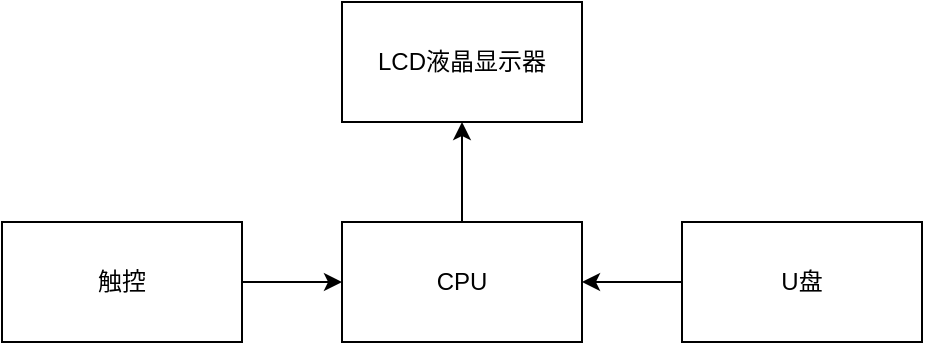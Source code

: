 <mxfile version="21.2.3" type="github">
  <diagram name="第 1 页" id="1pbirYVuTmxY0LQ_dK6s">
    <mxGraphModel dx="787" dy="431" grid="0" gridSize="10" guides="1" tooltips="1" connect="1" arrows="1" fold="1" page="1" pageScale="1" pageWidth="827" pageHeight="1169" background="none" math="0" shadow="0">
      <root>
        <mxCell id="0" />
        <mxCell id="1" parent="0" />
        <mxCell id="Xl7vxDRYbt0s1qtZBpX_-1" value="LCD液晶显示器" style="rounded=0;whiteSpace=wrap;html=1;" vertex="1" parent="1">
          <mxGeometry x="340" y="200" width="120" height="60" as="geometry" />
        </mxCell>
        <mxCell id="Xl7vxDRYbt0s1qtZBpX_-4" style="edgeStyle=orthogonalEdgeStyle;rounded=0;orthogonalLoop=1;jettySize=auto;html=1;exitX=0.5;exitY=0;exitDx=0;exitDy=0;entryX=0.5;entryY=1;entryDx=0;entryDy=0;" edge="1" parent="1" source="Xl7vxDRYbt0s1qtZBpX_-3" target="Xl7vxDRYbt0s1qtZBpX_-1">
          <mxGeometry relative="1" as="geometry" />
        </mxCell>
        <mxCell id="Xl7vxDRYbt0s1qtZBpX_-3" value="CPU" style="rounded=0;whiteSpace=wrap;html=1;" vertex="1" parent="1">
          <mxGeometry x="340" y="310" width="120" height="60" as="geometry" />
        </mxCell>
        <mxCell id="Xl7vxDRYbt0s1qtZBpX_-8" style="edgeStyle=orthogonalEdgeStyle;rounded=0;orthogonalLoop=1;jettySize=auto;html=1;exitX=1;exitY=0.5;exitDx=0;exitDy=0;entryX=0;entryY=0.5;entryDx=0;entryDy=0;" edge="1" parent="1" source="Xl7vxDRYbt0s1qtZBpX_-5" target="Xl7vxDRYbt0s1qtZBpX_-3">
          <mxGeometry relative="1" as="geometry" />
        </mxCell>
        <mxCell id="Xl7vxDRYbt0s1qtZBpX_-5" value="触控" style="rounded=0;whiteSpace=wrap;html=1;" vertex="1" parent="1">
          <mxGeometry x="170" y="310" width="120" height="60" as="geometry" />
        </mxCell>
        <mxCell id="Xl7vxDRYbt0s1qtZBpX_-7" style="edgeStyle=orthogonalEdgeStyle;rounded=0;orthogonalLoop=1;jettySize=auto;html=1;exitX=0;exitY=0.5;exitDx=0;exitDy=0;" edge="1" parent="1" source="Xl7vxDRYbt0s1qtZBpX_-6" target="Xl7vxDRYbt0s1qtZBpX_-3">
          <mxGeometry relative="1" as="geometry" />
        </mxCell>
        <mxCell id="Xl7vxDRYbt0s1qtZBpX_-6" value="U盘" style="rounded=0;whiteSpace=wrap;html=1;" vertex="1" parent="1">
          <mxGeometry x="510" y="310" width="120" height="60" as="geometry" />
        </mxCell>
      </root>
    </mxGraphModel>
  </diagram>
</mxfile>
